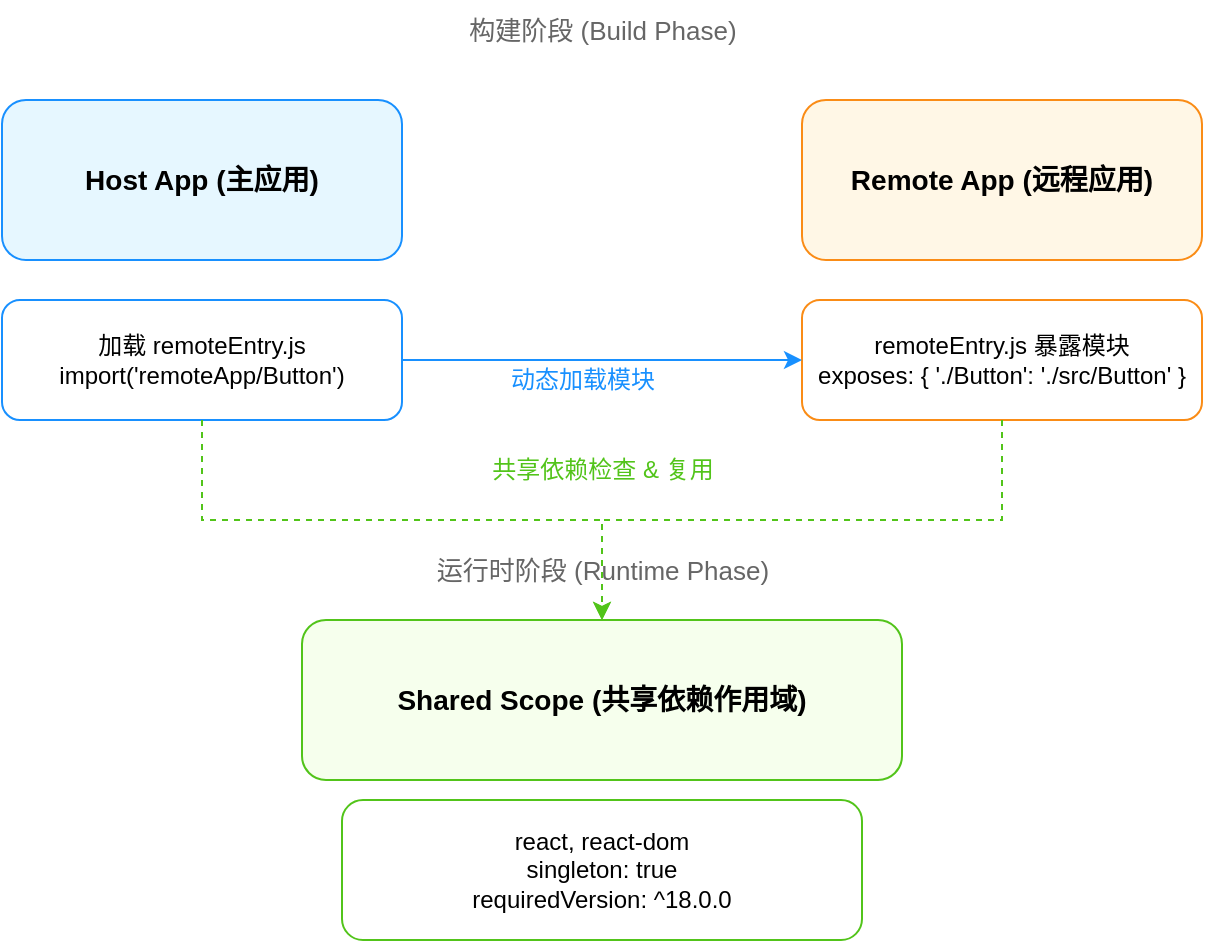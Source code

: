 <mxfile version="28.2.8">
  <diagram name="Module Federation Architecture" id="BtWzFBceQpt8J4g2CMHI">
    <mxGraphModel dx="1514" dy="696" grid="1" gridSize="10" guides="1" tooltips="1" connect="1" arrows="1" fold="1" page="1" pageScale="1" pageWidth="827" pageHeight="1169" math="0" shadow="0">
      <root>
        <mxCell id="0" />
        <mxCell id="1" parent="0" />
        <mxCell id="bQjRJPH-pXrTKvn5nCwy-39" value="Host App (主应用)" style="rounded=1;whiteSpace=wrap;html=1;fillColor=#E6F7FF;strokeColor=#1890FF;fontSize=14;fontStyle=1;" vertex="1" parent="1">
          <mxGeometry x="100" y="150" width="200" height="80" as="geometry" />
        </mxCell>
        <mxCell id="bQjRJPH-pXrTKvn5nCwy-40" value="加载 remoteEntry.js&#xa;import(&#39;remoteApp/Button&#39;)" style="rounded=1;whiteSpace=wrap;html=1;fillColor=#FFFFFF;strokeColor=#1890FF;fontSize=12;" vertex="1" parent="1">
          <mxGeometry x="100" y="250" width="200" height="60" as="geometry" />
        </mxCell>
        <mxCell id="bQjRJPH-pXrTKvn5nCwy-41" value="Remote App (远程应用)" style="rounded=1;whiteSpace=wrap;html=1;fillColor=#FFF7E6;strokeColor=#FA8C16;fontSize=14;fontStyle=1;" vertex="1" parent="1">
          <mxGeometry x="500" y="150" width="200" height="80" as="geometry" />
        </mxCell>
        <mxCell id="bQjRJPH-pXrTKvn5nCwy-42" value="remoteEntry.js 暴露模块&#xa;exposes: { &#39;./Button&#39;: &#39;./src/Button&#39; }" style="rounded=1;whiteSpace=wrap;html=1;fillColor=#FFFFFF;strokeColor=#FA8C16;fontSize=12;" vertex="1" parent="1">
          <mxGeometry x="500" y="250" width="200" height="60" as="geometry" />
        </mxCell>
        <mxCell id="bQjRJPH-pXrTKvn5nCwy-43" value="Shared Scope (共享依赖作用域)" style="rounded=1;whiteSpace=wrap;html=1;fillColor=#F6FFED;strokeColor=#52C41A;fontSize=14;fontStyle=1;" vertex="1" parent="1">
          <mxGeometry x="250" y="410" width="300" height="80" as="geometry" />
        </mxCell>
        <mxCell id="bQjRJPH-pXrTKvn5nCwy-44" value="react, react-dom&#xa;singleton: true&#xa;requiredVersion: ^18.0.0" style="rounded=1;whiteSpace=wrap;html=1;fillColor=#FFFFFF;strokeColor=#52C41A;fontSize=12;" vertex="1" parent="1">
          <mxGeometry x="270" y="500" width="260" height="70" as="geometry" />
        </mxCell>
        <mxCell id="bQjRJPH-pXrTKvn5nCwy-45" style="edgeStyle=orthogonalEdgeStyle;rounded=0;orthogonalLoop=1;jettySize=auto;html=1;strokeColor=#1890FF;" edge="1" parent="1" source="bQjRJPH-pXrTKvn5nCwy-40" target="bQjRJPH-pXrTKvn5nCwy-42">
          <mxGeometry relative="1" as="geometry" />
        </mxCell>
        <mxCell id="bQjRJPH-pXrTKvn5nCwy-46" style="edgeStyle=orthogonalEdgeStyle;rounded=0;orthogonalLoop=1;jettySize=auto;html=1;strokeColor=#52C41A;dashed=1;" edge="1" parent="1" source="bQjRJPH-pXrTKvn5nCwy-40" target="bQjRJPH-pXrTKvn5nCwy-43">
          <mxGeometry relative="1" as="geometry" />
        </mxCell>
        <mxCell id="bQjRJPH-pXrTKvn5nCwy-47" style="edgeStyle=orthogonalEdgeStyle;rounded=0;orthogonalLoop=1;jettySize=auto;html=1;strokeColor=#52C41A;dashed=1;" edge="1" parent="1" source="bQjRJPH-pXrTKvn5nCwy-42" target="bQjRJPH-pXrTKvn5nCwy-43">
          <mxGeometry relative="1" as="geometry" />
        </mxCell>
        <mxCell id="bQjRJPH-pXrTKvn5nCwy-48" value="构建阶段 (Build Phase)" style="text;html=1;align=center;verticalAlign=middle;fontSize=13;fontColor=#666666;" vertex="1" parent="1">
          <mxGeometry x="100" y="100" width="600" height="30" as="geometry" />
        </mxCell>
        <mxCell id="bQjRJPH-pXrTKvn5nCwy-49" value="运行时阶段 (Runtime Phase)" style="text;html=1;align=center;verticalAlign=middle;fontSize=13;fontColor=#666666;" vertex="1" parent="1">
          <mxGeometry x="100" y="370" width="600" height="30" as="geometry" />
        </mxCell>
        <mxCell id="bQjRJPH-pXrTKvn5nCwy-50" value="动态加载模块" style="text;html=1;align=center;verticalAlign=middle;fontSize=12;fontColor=#1890FF;rotation=0;" vertex="1" parent="1">
          <mxGeometry x="315" y="275" width="150" height="30" as="geometry" />
        </mxCell>
        <mxCell id="bQjRJPH-pXrTKvn5nCwy-51" value="共享依赖检查 &amp; 复用" style="text;html=1;align=center;verticalAlign=middle;fontSize=12;fontColor=#52C41A;" vertex="1" parent="1">
          <mxGeometry x="310" y="320" width="180" height="30" as="geometry" />
        </mxCell>
      </root>
    </mxGraphModel>
  </diagram>
</mxfile>
